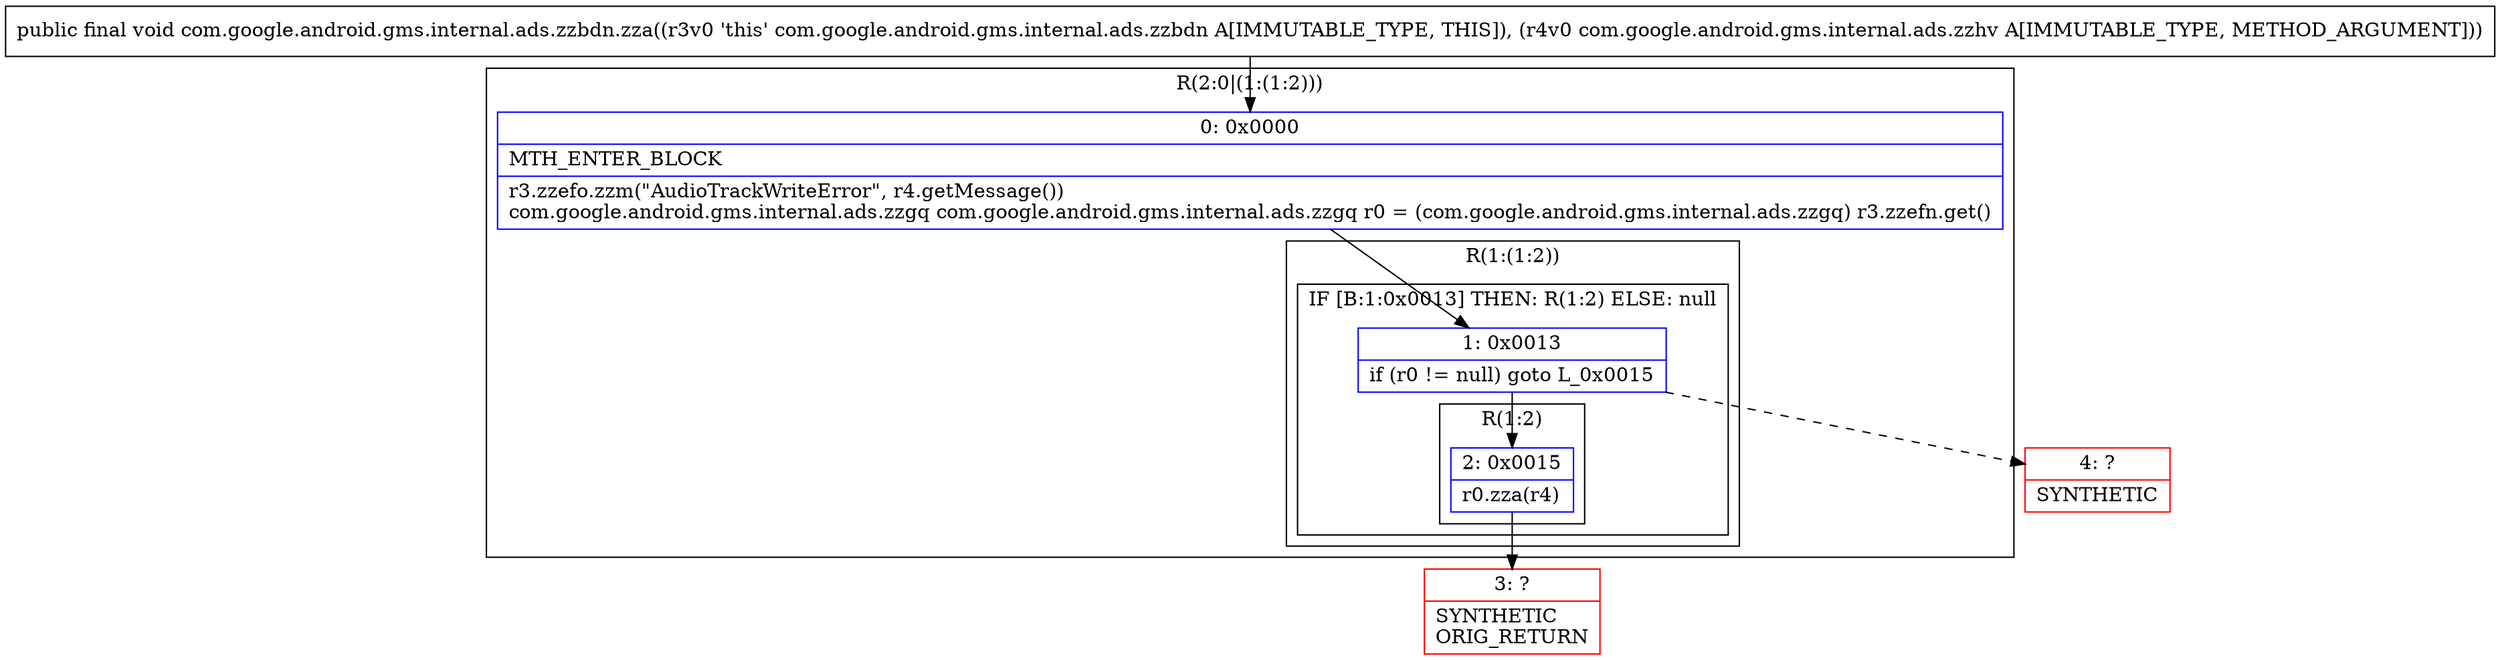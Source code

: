 digraph "CFG forcom.google.android.gms.internal.ads.zzbdn.zza(Lcom\/google\/android\/gms\/internal\/ads\/zzhv;)V" {
subgraph cluster_Region_559977261 {
label = "R(2:0|(1:(1:2)))";
node [shape=record,color=blue];
Node_0 [shape=record,label="{0\:\ 0x0000|MTH_ENTER_BLOCK\l|r3.zzefo.zzm(\"AudioTrackWriteError\", r4.getMessage())\lcom.google.android.gms.internal.ads.zzgq com.google.android.gms.internal.ads.zzgq r0 = (com.google.android.gms.internal.ads.zzgq) r3.zzefn.get()\l}"];
subgraph cluster_Region_993456571 {
label = "R(1:(1:2))";
node [shape=record,color=blue];
subgraph cluster_IfRegion_725898037 {
label = "IF [B:1:0x0013] THEN: R(1:2) ELSE: null";
node [shape=record,color=blue];
Node_1 [shape=record,label="{1\:\ 0x0013|if (r0 != null) goto L_0x0015\l}"];
subgraph cluster_Region_1383638171 {
label = "R(1:2)";
node [shape=record,color=blue];
Node_2 [shape=record,label="{2\:\ 0x0015|r0.zza(r4)\l}"];
}
}
}
}
Node_3 [shape=record,color=red,label="{3\:\ ?|SYNTHETIC\lORIG_RETURN\l}"];
Node_4 [shape=record,color=red,label="{4\:\ ?|SYNTHETIC\l}"];
MethodNode[shape=record,label="{public final void com.google.android.gms.internal.ads.zzbdn.zza((r3v0 'this' com.google.android.gms.internal.ads.zzbdn A[IMMUTABLE_TYPE, THIS]), (r4v0 com.google.android.gms.internal.ads.zzhv A[IMMUTABLE_TYPE, METHOD_ARGUMENT])) }"];
MethodNode -> Node_0;
Node_0 -> Node_1;
Node_1 -> Node_2;
Node_1 -> Node_4[style=dashed];
Node_2 -> Node_3;
}

